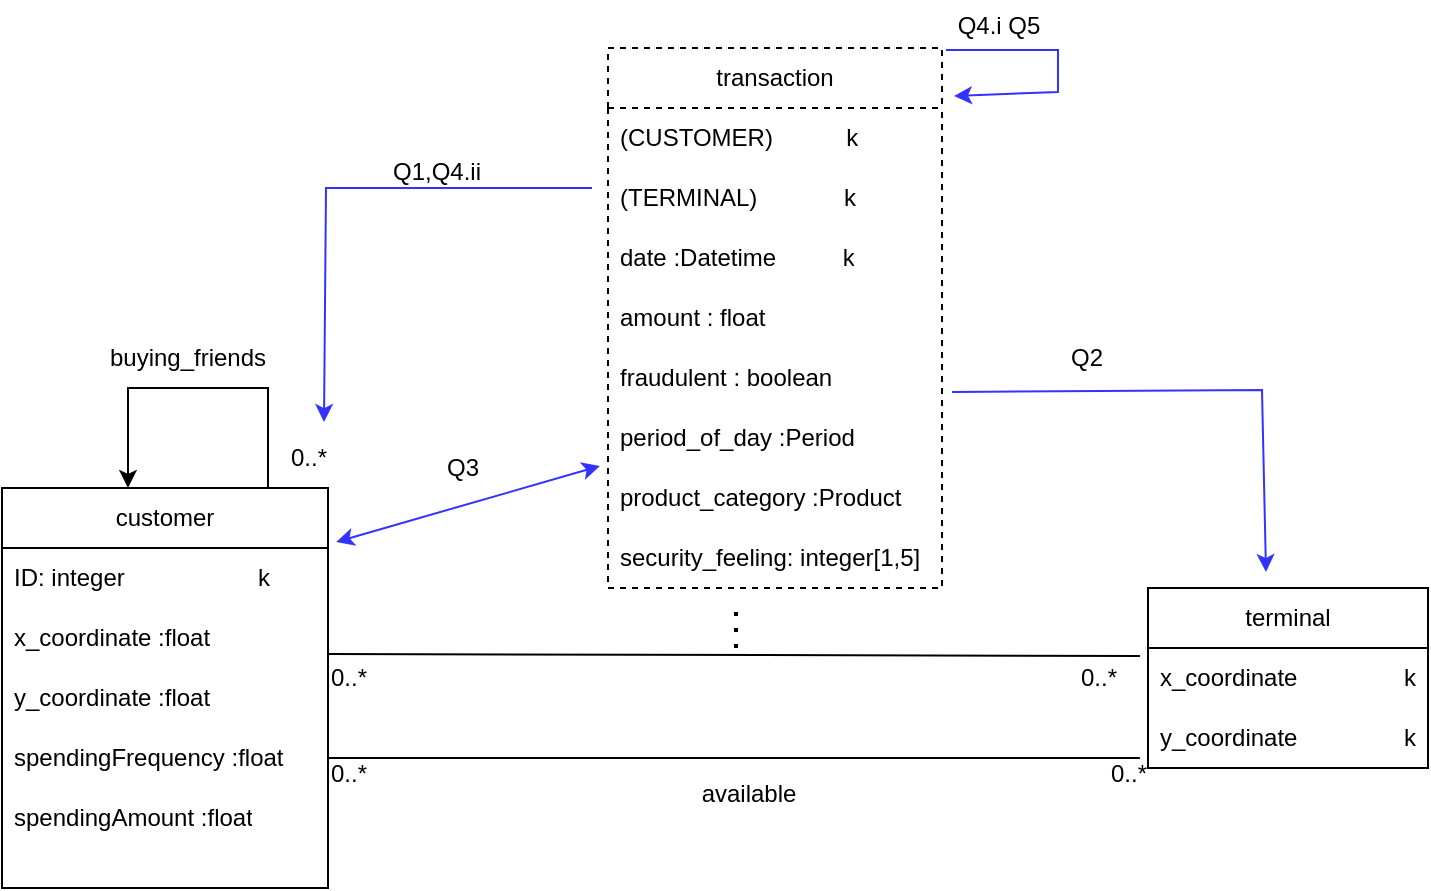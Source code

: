 <mxfile version="24.3.0" type="device">
  <diagram name="Page-1" id="75oh8lfnttUjwitkcHGL">
    <mxGraphModel dx="858" dy="1775" grid="0" gridSize="10" guides="0" tooltips="1" connect="1" arrows="1" fold="1" page="1" pageScale="1" pageWidth="827" pageHeight="1169" math="0" shadow="0">
      <root>
        <mxCell id="0" />
        <mxCell id="1" parent="0" />
        <mxCell id="cSyBvC2B-8ddv-XN3vtE-2" value="customer" style="swimlane;fontStyle=0;childLayout=stackLayout;horizontal=1;startSize=30;horizontalStack=0;resizeParent=1;resizeParentMax=0;resizeLast=0;collapsible=1;marginBottom=0;whiteSpace=wrap;html=1;" vertex="1" parent="1">
          <mxGeometry x="47" y="240" width="163" height="200" as="geometry" />
        </mxCell>
        <mxCell id="cSyBvC2B-8ddv-XN3vtE-3" value="ID: integer &amp;nbsp; &amp;nbsp; &amp;nbsp; &amp;nbsp; &amp;nbsp; &amp;nbsp; &amp;nbsp; &amp;nbsp; &amp;nbsp; &amp;nbsp;k" style="text;strokeColor=none;fillColor=none;align=left;verticalAlign=middle;spacingLeft=4;spacingRight=4;overflow=hidden;points=[[0,0.5],[1,0.5]];portConstraint=eastwest;rotatable=0;whiteSpace=wrap;html=1;" vertex="1" parent="cSyBvC2B-8ddv-XN3vtE-2">
          <mxGeometry y="30" width="163" height="30" as="geometry" />
        </mxCell>
        <mxCell id="cSyBvC2B-8ddv-XN3vtE-4" value="x_coordinate :float" style="text;strokeColor=none;fillColor=none;align=left;verticalAlign=middle;spacingLeft=4;spacingRight=4;overflow=hidden;points=[[0,0.5],[1,0.5]];portConstraint=eastwest;rotatable=0;whiteSpace=wrap;html=1;" vertex="1" parent="cSyBvC2B-8ddv-XN3vtE-2">
          <mxGeometry y="60" width="163" height="30" as="geometry" />
        </mxCell>
        <mxCell id="cSyBvC2B-8ddv-XN3vtE-7" value="y_coordinate :float" style="text;strokeColor=none;fillColor=none;align=left;verticalAlign=middle;spacingLeft=4;spacingRight=4;overflow=hidden;points=[[0,0.5],[1,0.5]];portConstraint=eastwest;rotatable=0;whiteSpace=wrap;html=1;" vertex="1" parent="cSyBvC2B-8ddv-XN3vtE-2">
          <mxGeometry y="90" width="163" height="30" as="geometry" />
        </mxCell>
        <mxCell id="cSyBvC2B-8ddv-XN3vtE-8" value="spendingFrequency :float" style="text;strokeColor=none;fillColor=none;align=left;verticalAlign=middle;spacingLeft=4;spacingRight=4;overflow=hidden;points=[[0,0.5],[1,0.5]];portConstraint=eastwest;rotatable=0;whiteSpace=wrap;html=1;" vertex="1" parent="cSyBvC2B-8ddv-XN3vtE-2">
          <mxGeometry y="120" width="163" height="30" as="geometry" />
        </mxCell>
        <mxCell id="cSyBvC2B-8ddv-XN3vtE-9" value="spendingAmount :float" style="text;strokeColor=none;fillColor=none;align=left;verticalAlign=middle;spacingLeft=4;spacingRight=4;overflow=hidden;points=[[0,0.5],[1,0.5]];portConstraint=eastwest;rotatable=0;whiteSpace=wrap;html=1;" vertex="1" parent="cSyBvC2B-8ddv-XN3vtE-2">
          <mxGeometry y="150" width="163" height="30" as="geometry" />
        </mxCell>
        <mxCell id="cSyBvC2B-8ddv-XN3vtE-5" value="&lt;br&gt;&lt;div&gt;&lt;br&gt;&lt;/div&gt;&lt;div&gt;&lt;br&gt;&lt;/div&gt;&lt;div&gt;&lt;br&gt;&lt;/div&gt;&lt;div&gt;&lt;br&gt;&lt;/div&gt;" style="text;strokeColor=none;fillColor=none;align=left;verticalAlign=middle;spacingLeft=4;spacingRight=4;overflow=hidden;points=[[0,0.5],[1,0.5]];portConstraint=eastwest;rotatable=0;whiteSpace=wrap;html=1;" vertex="1" parent="cSyBvC2B-8ddv-XN3vtE-2">
          <mxGeometry y="180" width="163" height="20" as="geometry" />
        </mxCell>
        <mxCell id="cSyBvC2B-8ddv-XN3vtE-10" value="" style="endArrow=classic;html=1;rounded=0;" edge="1" parent="1">
          <mxGeometry width="50" height="50" relative="1" as="geometry">
            <mxPoint x="180" y="240" as="sourcePoint" />
            <mxPoint x="110" y="240" as="targetPoint" />
            <Array as="points">
              <mxPoint x="180" y="190" />
              <mxPoint x="110" y="190" />
            </Array>
          </mxGeometry>
        </mxCell>
        <mxCell id="cSyBvC2B-8ddv-XN3vtE-11" value="buying_friends" style="text;html=1;align=center;verticalAlign=middle;whiteSpace=wrap;rounded=0;" vertex="1" parent="1">
          <mxGeometry x="110" y="160" width="60" height="30" as="geometry" />
        </mxCell>
        <mxCell id="cSyBvC2B-8ddv-XN3vtE-12" value="0..*" style="text;html=1;align=center;verticalAlign=middle;resizable=0;points=[];autosize=1;strokeColor=none;fillColor=none;" vertex="1" parent="1">
          <mxGeometry x="180" y="210" width="40" height="30" as="geometry" />
        </mxCell>
        <mxCell id="cSyBvC2B-8ddv-XN3vtE-13" value="terminal" style="swimlane;fontStyle=0;childLayout=stackLayout;horizontal=1;startSize=30;horizontalStack=0;resizeParent=1;resizeParentMax=0;resizeLast=0;collapsible=1;marginBottom=0;whiteSpace=wrap;html=1;" vertex="1" parent="1">
          <mxGeometry x="620" y="290" width="140" height="90" as="geometry" />
        </mxCell>
        <mxCell id="cSyBvC2B-8ddv-XN3vtE-14" value="x_coordinate &amp;nbsp; &amp;nbsp; &amp;nbsp; &amp;nbsp; &amp;nbsp; &amp;nbsp; &amp;nbsp; &amp;nbsp;k" style="text;strokeColor=none;fillColor=none;align=left;verticalAlign=middle;spacingLeft=4;spacingRight=4;overflow=hidden;points=[[0,0.5],[1,0.5]];portConstraint=eastwest;rotatable=0;whiteSpace=wrap;html=1;" vertex="1" parent="cSyBvC2B-8ddv-XN3vtE-13">
          <mxGeometry y="30" width="140" height="30" as="geometry" />
        </mxCell>
        <mxCell id="cSyBvC2B-8ddv-XN3vtE-15" value="y_coordinate &amp;nbsp; &amp;nbsp; &amp;nbsp; &amp;nbsp; &amp;nbsp; &amp;nbsp; &amp;nbsp; &amp;nbsp;k" style="text;strokeColor=none;fillColor=none;align=left;verticalAlign=middle;spacingLeft=4;spacingRight=4;overflow=hidden;points=[[0,0.5],[1,0.5]];portConstraint=eastwest;rotatable=0;whiteSpace=wrap;html=1;" vertex="1" parent="cSyBvC2B-8ddv-XN3vtE-13">
          <mxGeometry y="60" width="140" height="30" as="geometry" />
        </mxCell>
        <mxCell id="cSyBvC2B-8ddv-XN3vtE-18" value="" style="endArrow=none;dashed=1;html=1;dashPattern=1 3;strokeWidth=2;rounded=0;" edge="1" parent="1">
          <mxGeometry width="50" height="50" relative="1" as="geometry">
            <mxPoint x="414" y="320" as="sourcePoint" />
            <mxPoint x="414" y="300" as="targetPoint" />
          </mxGeometry>
        </mxCell>
        <mxCell id="cSyBvC2B-8ddv-XN3vtE-34" value="transaction" style="swimlane;fontStyle=0;childLayout=stackLayout;horizontal=1;startSize=30;horizontalStack=0;resizeParent=1;resizeParentMax=0;resizeLast=0;collapsible=1;marginBottom=0;whiteSpace=wrap;html=1;dashed=1;" vertex="1" parent="1">
          <mxGeometry x="350" y="20" width="167" height="270" as="geometry" />
        </mxCell>
        <mxCell id="cSyBvC2B-8ddv-XN3vtE-35" value="(CUSTOMER) &amp;nbsp; &amp;nbsp; &amp;nbsp; &amp;nbsp; &amp;nbsp; k" style="text;strokeColor=none;fillColor=none;align=left;verticalAlign=middle;spacingLeft=4;spacingRight=4;overflow=hidden;points=[[0,0.5],[1,0.5]];portConstraint=eastwest;rotatable=0;whiteSpace=wrap;html=1;" vertex="1" parent="cSyBvC2B-8ddv-XN3vtE-34">
          <mxGeometry y="30" width="167" height="30" as="geometry" />
        </mxCell>
        <mxCell id="cSyBvC2B-8ddv-XN3vtE-36" value="(TERMINAL) &amp;nbsp; &amp;nbsp; &amp;nbsp; &amp;nbsp; &amp;nbsp; &amp;nbsp; k" style="text;strokeColor=none;fillColor=none;align=left;verticalAlign=middle;spacingLeft=4;spacingRight=4;overflow=hidden;points=[[0,0.5],[1,0.5]];portConstraint=eastwest;rotatable=0;whiteSpace=wrap;html=1;" vertex="1" parent="cSyBvC2B-8ddv-XN3vtE-34">
          <mxGeometry y="60" width="167" height="30" as="geometry" />
        </mxCell>
        <mxCell id="cSyBvC2B-8ddv-XN3vtE-38" value="date :Datetime &amp;nbsp; &amp;nbsp; &amp;nbsp; &amp;nbsp; &amp;nbsp;k" style="text;strokeColor=none;fillColor=none;align=left;verticalAlign=middle;spacingLeft=4;spacingRight=4;overflow=hidden;points=[[0,0.5],[1,0.5]];portConstraint=eastwest;rotatable=0;whiteSpace=wrap;html=1;" vertex="1" parent="cSyBvC2B-8ddv-XN3vtE-34">
          <mxGeometry y="90" width="167" height="30" as="geometry" />
        </mxCell>
        <mxCell id="cSyBvC2B-8ddv-XN3vtE-39" value="amount : float" style="text;strokeColor=none;fillColor=none;align=left;verticalAlign=middle;spacingLeft=4;spacingRight=4;overflow=hidden;points=[[0,0.5],[1,0.5]];portConstraint=eastwest;rotatable=0;whiteSpace=wrap;html=1;" vertex="1" parent="cSyBvC2B-8ddv-XN3vtE-34">
          <mxGeometry y="120" width="167" height="30" as="geometry" />
        </mxCell>
        <mxCell id="cSyBvC2B-8ddv-XN3vtE-40" value="fraudulent : boolean" style="text;strokeColor=none;fillColor=none;align=left;verticalAlign=middle;spacingLeft=4;spacingRight=4;overflow=hidden;points=[[0,0.5],[1,0.5]];portConstraint=eastwest;rotatable=0;whiteSpace=wrap;html=1;" vertex="1" parent="cSyBvC2B-8ddv-XN3vtE-34">
          <mxGeometry y="150" width="167" height="30" as="geometry" />
        </mxCell>
        <mxCell id="cSyBvC2B-8ddv-XN3vtE-41" value="period_of_day :Period" style="text;strokeColor=none;fillColor=none;align=left;verticalAlign=middle;spacingLeft=4;spacingRight=4;overflow=hidden;points=[[0,0.5],[1,0.5]];portConstraint=eastwest;rotatable=0;whiteSpace=wrap;html=1;" vertex="1" parent="cSyBvC2B-8ddv-XN3vtE-34">
          <mxGeometry y="180" width="167" height="30" as="geometry" />
        </mxCell>
        <mxCell id="cSyBvC2B-8ddv-XN3vtE-43" value="product_category :Product" style="text;strokeColor=none;fillColor=none;align=left;verticalAlign=middle;spacingLeft=4;spacingRight=4;overflow=hidden;points=[[0,0.5],[1,0.5]];portConstraint=eastwest;rotatable=0;whiteSpace=wrap;html=1;" vertex="1" parent="cSyBvC2B-8ddv-XN3vtE-34">
          <mxGeometry y="210" width="167" height="30" as="geometry" />
        </mxCell>
        <mxCell id="cSyBvC2B-8ddv-XN3vtE-42" value="security_feeling: integer[1,5]" style="text;strokeColor=none;fillColor=none;align=left;verticalAlign=middle;spacingLeft=4;spacingRight=4;overflow=hidden;points=[[0,0.5],[1,0.5]];portConstraint=eastwest;rotatable=0;whiteSpace=wrap;html=1;" vertex="1" parent="cSyBvC2B-8ddv-XN3vtE-34">
          <mxGeometry y="240" width="167" height="30" as="geometry" />
        </mxCell>
        <mxCell id="cSyBvC2B-8ddv-XN3vtE-44" value="0..*" style="text;html=1;align=center;verticalAlign=middle;resizable=0;points=[];autosize=1;strokeColor=none;fillColor=none;" vertex="1" parent="1">
          <mxGeometry x="200" y="320" width="40" height="30" as="geometry" />
        </mxCell>
        <mxCell id="cSyBvC2B-8ddv-XN3vtE-46" value="" style="endArrow=none;html=1;rounded=0;exitX=1;exitY=0.5;exitDx=0;exitDy=0;entryX=-0.029;entryY=0.133;entryDx=0;entryDy=0;entryPerimeter=0;" edge="1" parent="1" target="cSyBvC2B-8ddv-XN3vtE-14">
          <mxGeometry width="50" height="50" relative="1" as="geometry">
            <mxPoint x="210" y="323" as="sourcePoint" />
            <mxPoint x="613" y="319.99" as="targetPoint" />
          </mxGeometry>
        </mxCell>
        <mxCell id="cSyBvC2B-8ddv-XN3vtE-49" value="" style="endArrow=none;html=1;rounded=0;exitX=1;exitY=0.5;exitDx=0;exitDy=0;entryX=-0.029;entryY=0.833;entryDx=0;entryDy=0;entryPerimeter=0;" edge="1" parent="1" source="cSyBvC2B-8ddv-XN3vtE-8" target="cSyBvC2B-8ddv-XN3vtE-15">
          <mxGeometry width="50" height="50" relative="1" as="geometry">
            <mxPoint x="350" y="350" as="sourcePoint" />
            <mxPoint x="400" y="300" as="targetPoint" />
          </mxGeometry>
        </mxCell>
        <mxCell id="cSyBvC2B-8ddv-XN3vtE-50" value="0..*" style="text;html=1;align=center;verticalAlign=middle;resizable=0;points=[];autosize=1;strokeColor=none;fillColor=none;" vertex="1" parent="1">
          <mxGeometry x="575" y="320" width="40" height="30" as="geometry" />
        </mxCell>
        <mxCell id="cSyBvC2B-8ddv-XN3vtE-51" value="available" style="text;html=1;align=center;verticalAlign=middle;resizable=0;points=[];autosize=1;strokeColor=none;fillColor=none;" vertex="1" parent="1">
          <mxGeometry x="385" y="378" width="70" height="30" as="geometry" />
        </mxCell>
        <mxCell id="cSyBvC2B-8ddv-XN3vtE-52" value="0..*" style="text;html=1;align=center;verticalAlign=middle;resizable=0;points=[];autosize=1;strokeColor=none;fillColor=none;" vertex="1" parent="1">
          <mxGeometry x="200" y="368" width="40" height="30" as="geometry" />
        </mxCell>
        <mxCell id="cSyBvC2B-8ddv-XN3vtE-53" value="0..*" style="text;html=1;align=center;verticalAlign=middle;resizable=0;points=[];autosize=1;strokeColor=none;fillColor=none;" vertex="1" parent="1">
          <mxGeometry x="590" y="368" width="40" height="30" as="geometry" />
        </mxCell>
        <mxCell id="cSyBvC2B-8ddv-XN3vtE-55" value="" style="endArrow=classic;html=1;rounded=0;entryX=0.725;entryY=0.067;entryDx=0;entryDy=0;entryPerimeter=0;strokeColor=#3333FF;" edge="1" parent="1">
          <mxGeometry width="50" height="50" relative="1" as="geometry">
            <mxPoint x="342" y="90" as="sourcePoint" />
            <mxPoint x="208" y="207.01" as="targetPoint" />
            <Array as="points">
              <mxPoint x="209" y="90" />
            </Array>
          </mxGeometry>
        </mxCell>
        <mxCell id="cSyBvC2B-8ddv-XN3vtE-56" value="Q1,Q4.ii" style="text;html=1;align=center;verticalAlign=middle;resizable=0;points=[];autosize=1;strokeColor=none;fillColor=none;" vertex="1" parent="1">
          <mxGeometry x="233" y="69" width="62" height="26" as="geometry" />
        </mxCell>
        <mxCell id="cSyBvC2B-8ddv-XN3vtE-82" value="" style="endArrow=classic;startArrow=classic;html=1;rounded=0;entryX=1.025;entryY=-0.1;entryDx=0;entryDy=0;entryPerimeter=0;strokeColor=#3333FF;" edge="1" parent="1" target="cSyBvC2B-8ddv-XN3vtE-3">
          <mxGeometry width="50" height="50" relative="1" as="geometry">
            <mxPoint x="346" y="229" as="sourcePoint" />
            <mxPoint x="310" y="230" as="targetPoint" />
          </mxGeometry>
        </mxCell>
        <mxCell id="cSyBvC2B-8ddv-XN3vtE-83" value="Q3" style="text;html=1;align=center;verticalAlign=middle;resizable=0;points=[];autosize=1;strokeColor=none;fillColor=none;" vertex="1" parent="1">
          <mxGeometry x="260" y="217" width="34" height="26" as="geometry" />
        </mxCell>
        <mxCell id="cSyBvC2B-8ddv-XN3vtE-84" value="" style="endArrow=classic;html=1;rounded=0;exitX=1.03;exitY=0.733;exitDx=0;exitDy=0;exitPerimeter=0;strokeColor=#3333FF;" edge="1" parent="1" source="cSyBvC2B-8ddv-XN3vtE-40">
          <mxGeometry width="50" height="50" relative="1" as="geometry">
            <mxPoint x="520" y="211" as="sourcePoint" />
            <mxPoint x="679" y="282" as="targetPoint" />
            <Array as="points">
              <mxPoint x="677" y="191" />
            </Array>
          </mxGeometry>
        </mxCell>
        <mxCell id="cSyBvC2B-8ddv-XN3vtE-85" value="Q2" style="text;html=1;align=center;verticalAlign=middle;resizable=0;points=[];autosize=1;strokeColor=none;fillColor=none;" vertex="1" parent="1">
          <mxGeometry x="572" y="162" width="34" height="26" as="geometry" />
        </mxCell>
        <mxCell id="cSyBvC2B-8ddv-XN3vtE-86" value="" style="endArrow=classic;html=1;rounded=0;entryX=1.036;entryY=-0.2;entryDx=0;entryDy=0;entryPerimeter=0;strokeColor=#3333FF;" edge="1" parent="1" target="cSyBvC2B-8ddv-XN3vtE-35">
          <mxGeometry width="50" height="50" relative="1" as="geometry">
            <mxPoint x="519" y="21" as="sourcePoint" />
            <mxPoint x="570" y="63" as="targetPoint" />
            <Array as="points">
              <mxPoint x="575" y="21" />
              <mxPoint x="575" y="42" />
            </Array>
          </mxGeometry>
        </mxCell>
        <mxCell id="cSyBvC2B-8ddv-XN3vtE-87" value="Q4.i Q5" style="text;html=1;align=center;verticalAlign=middle;resizable=0;points=[];autosize=1;strokeColor=none;fillColor=none;" vertex="1" parent="1">
          <mxGeometry x="515" y="-4" width="60" height="26" as="geometry" />
        </mxCell>
      </root>
    </mxGraphModel>
  </diagram>
</mxfile>
